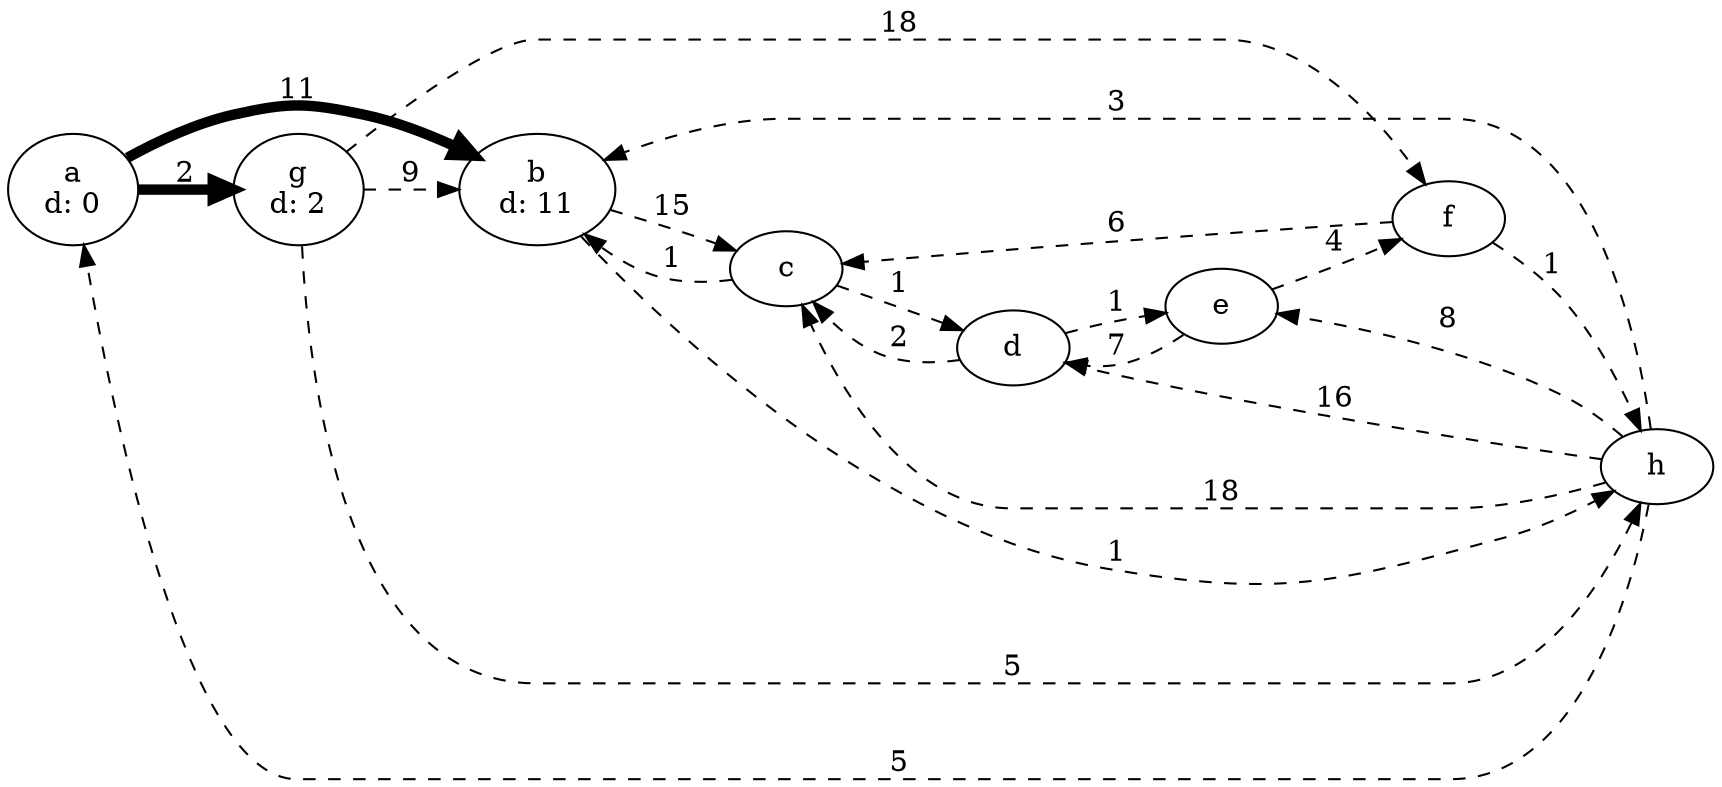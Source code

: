 digraph {
	rankdir = LR;
	node[shape=oval];
	a[label="a\nd: 0"];
	b[label="b\nd: 11"];
	c[label="c"];
	d[label="d"];
	e[label="e"];
	f[label="f"];
	g[label="g\nd: 2"];
	h[label="h"];

	edge[dir = forward];
	a -> b [penwidth=5, label="11"];
	a -> g [penwidth=5, label="2"];
	b -> c [style="dashed", label="15"];
	b -> h [style="dashed", label="1"];
	c -> b [style="dashed", label="1"];
	c -> d [style="dashed", label="1"];
	d -> c [style="dashed", label="2"];
	d -> e [style="dashed", label="1"];
	e -> d [style="dashed", label="7"];
	e -> f [style="dashed", label="4"];
	f -> h [style="dashed", label="1"];
	f -> c [style="dashed", label="6"];
	g -> b [style="dashed", label="9"];
	g -> f [style="dashed", label="18"];
	g -> h [style="dashed", label="5"];
	h -> a [style="dashed", label="5"];
	h -> b [style="dashed", label="3"];
	h -> c [style="dashed", label="18"];
	h -> d [style="dashed", label="16"];
	h -> e [style="dashed", label="8"];
}
